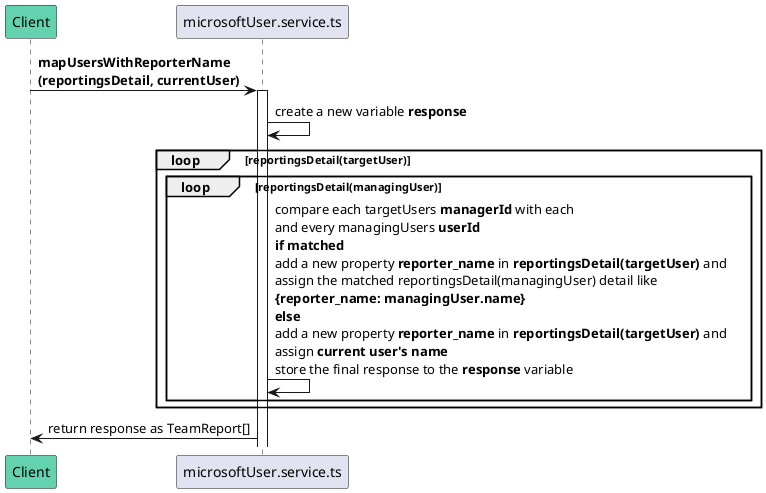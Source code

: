 @startuml mapUsersWithReporterName
participant Client #64D1AF
participant microsoftUser.service.ts

Client -> microsoftUser.service.ts : **mapUsersWithReporterName**\n**(reportingsDetail, currentUser)**
activate microsoftUser.service.ts
microsoftUser.service.ts -> microsoftUser.service.ts: create a new variable **response**

loop reportingsDetail(targetUser)
    loop reportingsDetail(managingUser)
        microsoftUser.service.ts -> microsoftUser.service.ts: compare each targetUsers **managerId** with each \nand every managingUsers **userId** \n**if matched** \nadd a new property **reporter_name** in **reportingsDetail(targetUser)** and\nassign the matched reportingsDetail(managingUser) detail like \n**{reporter_name: managingUser.name}** \n**else** \nadd a new property **reporter_name** in **reportingsDetail(targetUser)** and \nassign **current user's name** \nstore the final response to the **response** variable
    end
end

microsoftUser.service.ts -> Client: return response as TeamReport[]
@enduml
